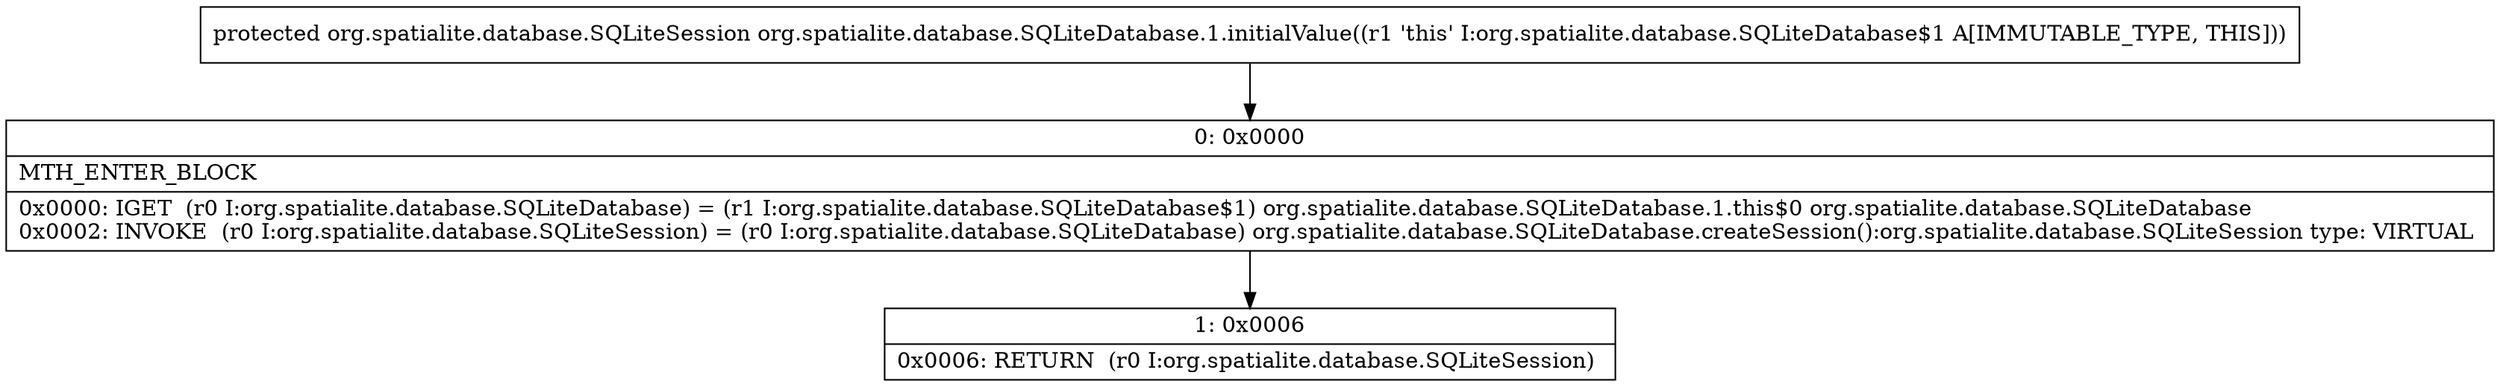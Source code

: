 digraph "CFG fororg.spatialite.database.SQLiteDatabase.1.initialValue()Lorg\/spatialite\/database\/SQLiteSession;" {
Node_0 [shape=record,label="{0\:\ 0x0000|MTH_ENTER_BLOCK\l|0x0000: IGET  (r0 I:org.spatialite.database.SQLiteDatabase) = (r1 I:org.spatialite.database.SQLiteDatabase$1) org.spatialite.database.SQLiteDatabase.1.this$0 org.spatialite.database.SQLiteDatabase \l0x0002: INVOKE  (r0 I:org.spatialite.database.SQLiteSession) = (r0 I:org.spatialite.database.SQLiteDatabase) org.spatialite.database.SQLiteDatabase.createSession():org.spatialite.database.SQLiteSession type: VIRTUAL \l}"];
Node_1 [shape=record,label="{1\:\ 0x0006|0x0006: RETURN  (r0 I:org.spatialite.database.SQLiteSession) \l}"];
MethodNode[shape=record,label="{protected org.spatialite.database.SQLiteSession org.spatialite.database.SQLiteDatabase.1.initialValue((r1 'this' I:org.spatialite.database.SQLiteDatabase$1 A[IMMUTABLE_TYPE, THIS])) }"];
MethodNode -> Node_0;
Node_0 -> Node_1;
}

